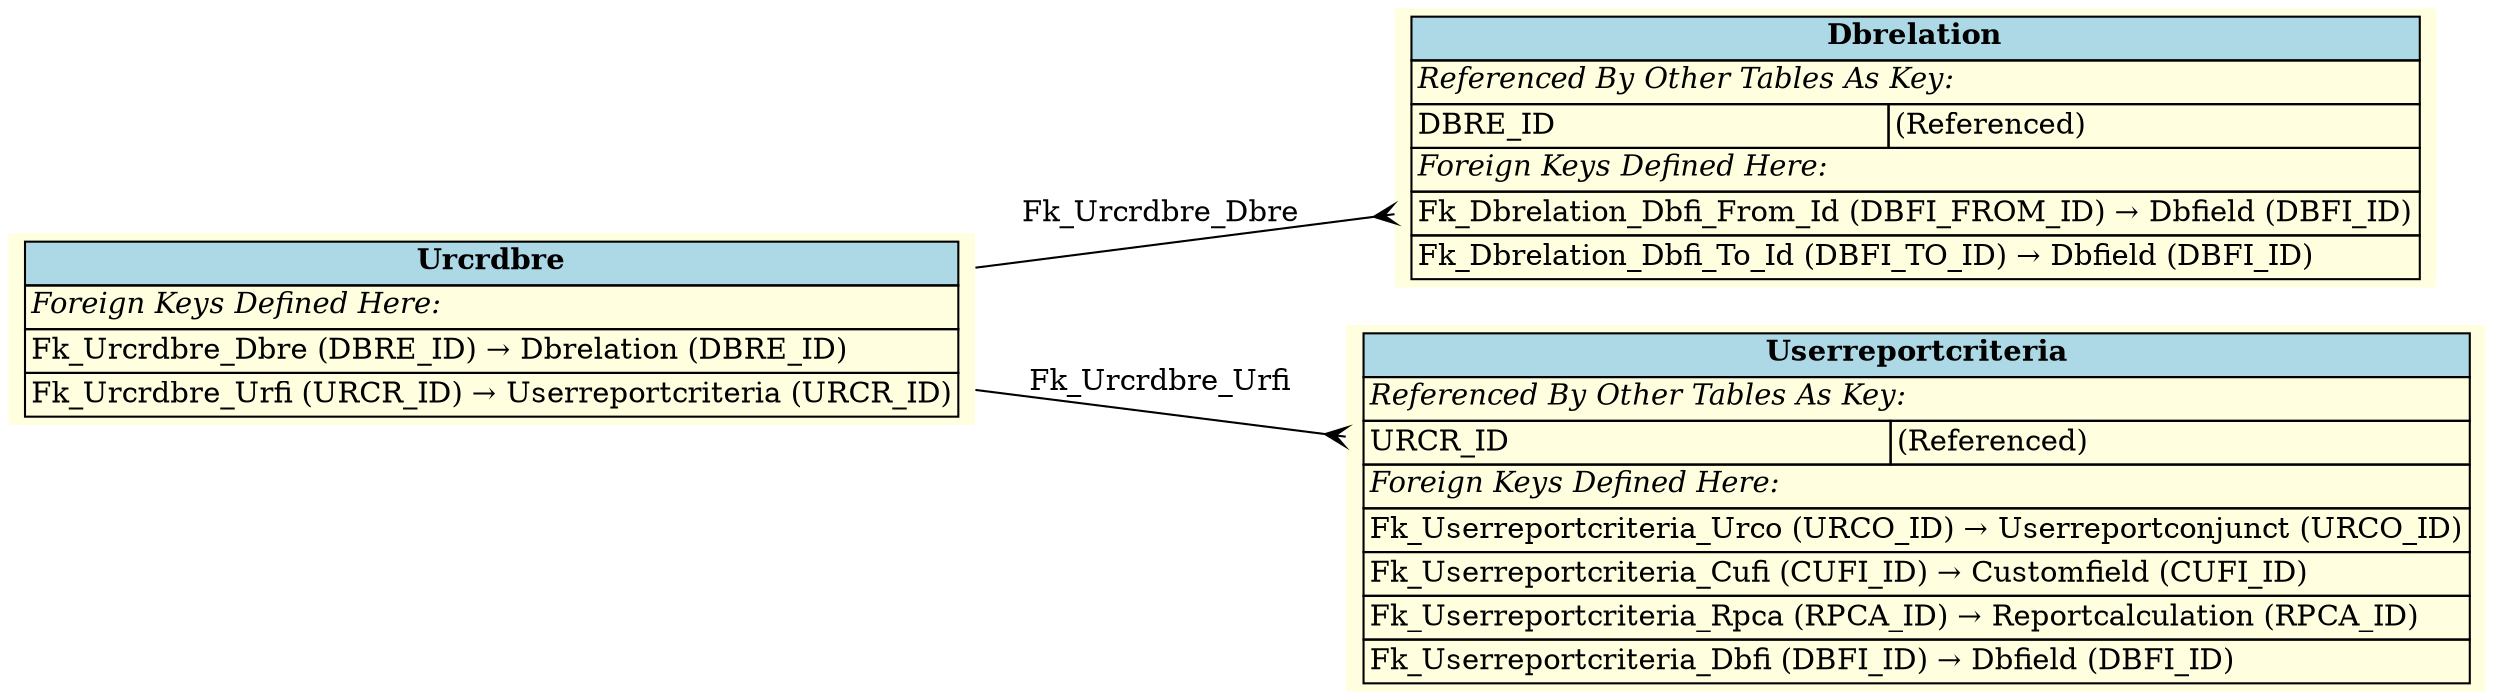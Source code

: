 digraph ERD {
  rankdir=LR;
  node [shape=plaintext, style=filled, fillcolor=lightyellow];
  edge [arrowhead=crow, arrowtail=none, dir=both, labelfontsize=10];

  "Urcrdbre" [
    label=<
    <TABLE BORDER="0" CELLBORDER="1" CELLSPACING="0" BGCOLOR="lightyellow">
      <TR><TD COLSPAN="2" BGCOLOR="lightblue"><B>Urcrdbre</B></TD></TR>
      <TR><TD COLSPAN="2" ALIGN="LEFT"><I>Foreign Keys Defined Here:</I></TD></TR>
      <TR><TD ALIGN="LEFT" COLSPAN="2">Fk_Urcrdbre_Dbre (DBRE_ID) &rarr; Dbrelation (DBRE_ID)</TD></TR>
      <TR><TD ALIGN="LEFT" COLSPAN="2">Fk_Urcrdbre_Urfi (URCR_ID) &rarr; Userreportcriteria (URCR_ID)</TD></TR>
    </TABLE>
    >
  ];

  "Dbrelation" [
    label=<
    <TABLE BORDER="0" CELLBORDER="1" CELLSPACING="0" BGCOLOR="lightyellow">
      <TR><TD COLSPAN="2" BGCOLOR="lightblue"><B>Dbrelation</B></TD></TR>
      <TR><TD COLSPAN="2" ALIGN="LEFT"><I>Referenced By Other Tables As Key:</I></TD></TR>
      <TR><TD ALIGN="LEFT">DBRE_ID</TD><TD ALIGN="LEFT">(Referenced)</TD></TR>
      <TR><TD COLSPAN="2" ALIGN="LEFT"><I>Foreign Keys Defined Here:</I></TD></TR>
      <TR><TD ALIGN="LEFT" COLSPAN="2">Fk_Dbrelation_Dbfi_From_Id (DBFI_FROM_ID) &rarr; Dbfield (DBFI_ID)</TD></TR>
      <TR><TD ALIGN="LEFT" COLSPAN="2">Fk_Dbrelation_Dbfi_To_Id (DBFI_TO_ID) &rarr; Dbfield (DBFI_ID)</TD></TR>
    </TABLE>
    >
  ];

  "Userreportcriteria" [
    label=<
    <TABLE BORDER="0" CELLBORDER="1" CELLSPACING="0" BGCOLOR="lightyellow">
      <TR><TD COLSPAN="2" BGCOLOR="lightblue"><B>Userreportcriteria</B></TD></TR>
      <TR><TD COLSPAN="2" ALIGN="LEFT"><I>Referenced By Other Tables As Key:</I></TD></TR>
      <TR><TD ALIGN="LEFT">URCR_ID</TD><TD ALIGN="LEFT">(Referenced)</TD></TR>
      <TR><TD COLSPAN="2" ALIGN="LEFT"><I>Foreign Keys Defined Here:</I></TD></TR>
      <TR><TD ALIGN="LEFT" COLSPAN="2">Fk_Userreportcriteria_Urco (URCO_ID) &rarr; Userreportconjunct (URCO_ID)</TD></TR>
      <TR><TD ALIGN="LEFT" COLSPAN="2">Fk_Userreportcriteria_Cufi (CUFI_ID) &rarr; Customfield (CUFI_ID)</TD></TR>
      <TR><TD ALIGN="LEFT" COLSPAN="2">Fk_Userreportcriteria_Rpca (RPCA_ID) &rarr; Reportcalculation (RPCA_ID)</TD></TR>
      <TR><TD ALIGN="LEFT" COLSPAN="2">Fk_Userreportcriteria_Dbfi (DBFI_ID) &rarr; Dbfield (DBFI_ID)</TD></TR>
    </TABLE>
    >
  ];

  "Urcrdbre" -> "Dbrelation" [label=" Fk_Urcrdbre_Dbre "];
  "Urcrdbre" -> "Userreportcriteria" [label=" Fk_Urcrdbre_Urfi "];
}
